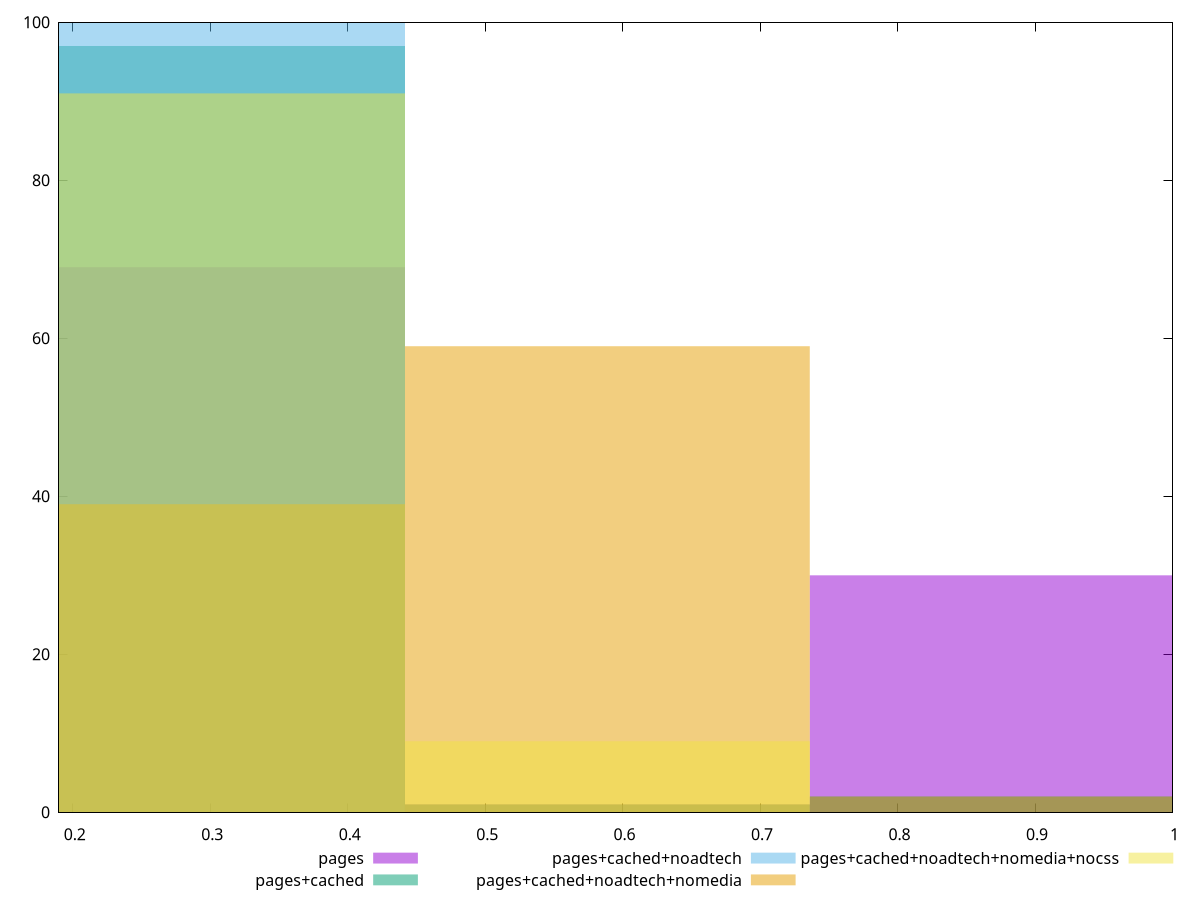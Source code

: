 reset

$pages <<EOF
0.8833713747624159 30
0.2944571249208053 69
0.5889142498416106 1
EOF

$pagesCached <<EOF
0.2944571249208053 97
0.8833713747624159 2
0.5889142498416106 1
EOF

$pagesCachedNoadtech <<EOF
0.2944571249208053 100
EOF

$pagesCachedNoadtechNomedia <<EOF
0.2944571249208053 39
0.5889142498416106 59
0.8833713747624159 2
EOF

$pagesCachedNoadtechNomediaNocss <<EOF
0.2944571249208053 91
0.5889142498416106 9
EOF

set key outside below
set boxwidth 0.2944571249208053
set xrange [0.19:1]
set yrange [0:100]
set trange [0:100]
set style fill transparent solid 0.5 noborder
set terminal svg size 640, 530 enhanced background rgb 'white'
set output "report_00015_2021-02-09T16-11-33.973Z/uses-rel-preload/comparison/histogram/all_score.svg"

plot $pages title "pages" with boxes, \
     $pagesCached title "pages+cached" with boxes, \
     $pagesCachedNoadtech title "pages+cached+noadtech" with boxes, \
     $pagesCachedNoadtechNomedia title "pages+cached+noadtech+nomedia" with boxes, \
     $pagesCachedNoadtechNomediaNocss title "pages+cached+noadtech+nomedia+nocss" with boxes

reset
